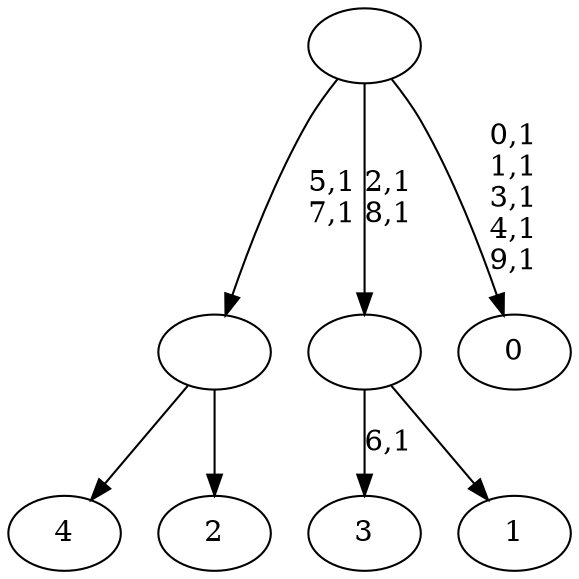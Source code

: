digraph T {
	15 [label="4"]
	14 [label="3"]
	12 [label="2"]
	11 [label=""]
	9 [label="1"]
	8 [label=""]
	6 [label="0"]
	0 [label=""]
	11 -> 15 [label=""]
	11 -> 12 [label=""]
	8 -> 14 [label="6,1"]
	8 -> 9 [label=""]
	0 -> 6 [label="0,1\n1,1\n3,1\n4,1\n9,1"]
	0 -> 8 [label="2,1\n8,1"]
	0 -> 11 [label="5,1\n7,1"]
}
